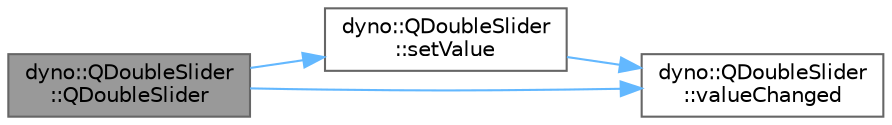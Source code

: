 digraph "dyno::QDoubleSlider::QDoubleSlider"
{
 // LATEX_PDF_SIZE
  bgcolor="transparent";
  edge [fontname=Helvetica,fontsize=10,labelfontname=Helvetica,labelfontsize=10];
  node [fontname=Helvetica,fontsize=10,shape=box,height=0.2,width=0.4];
  rankdir="LR";
  Node1 [id="Node000001",label="dyno::QDoubleSlider\l::QDoubleSlider",height=0.2,width=0.4,color="gray40", fillcolor="grey60", style="filled", fontcolor="black",tooltip=" "];
  Node1 -> Node2 [id="edge1_Node000001_Node000002",color="steelblue1",style="solid",tooltip=" "];
  Node2 [id="Node000002",label="dyno::QDoubleSlider\l::setValue",height=0.2,width=0.4,color="grey40", fillcolor="white", style="filled",URL="$classdyno_1_1_q_double_slider.html#af1422bfa5a12be8679a2c437582ed627",tooltip=" "];
  Node2 -> Node3 [id="edge2_Node000002_Node000003",color="steelblue1",style="solid",tooltip=" "];
  Node3 [id="Node000003",label="dyno::QDoubleSlider\l::valueChanged",height=0.2,width=0.4,color="grey40", fillcolor="white", style="filled",URL="$classdyno_1_1_q_double_slider.html#af2adf379920734610944b33aa73987f6",tooltip=" "];
  Node1 -> Node3 [id="edge3_Node000001_Node000003",color="steelblue1",style="solid",tooltip=" "];
}
